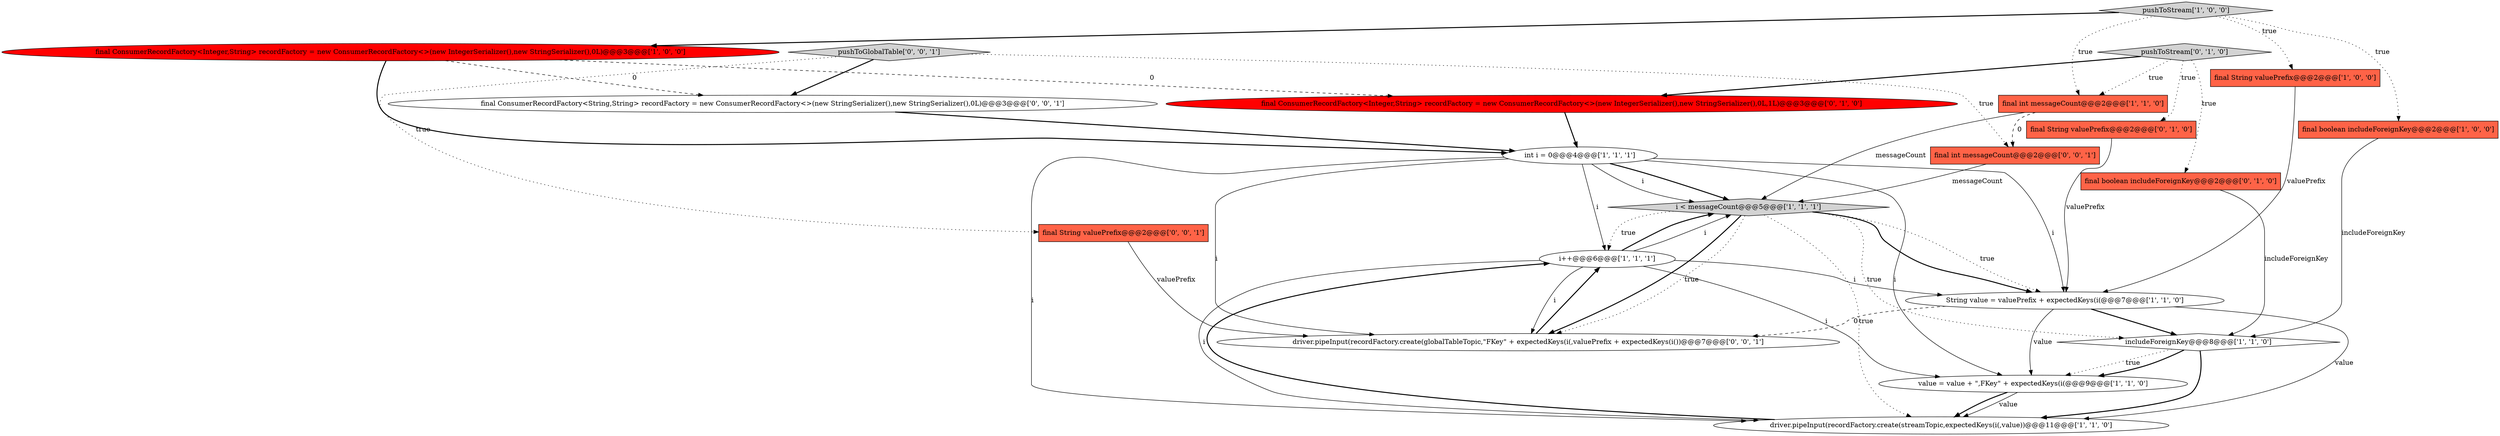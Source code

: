 digraph {
18 [style = filled, label = "final ConsumerRecordFactory<String,String> recordFactory = new ConsumerRecordFactory<>(new StringSerializer(),new StringSerializer(),0L)@@@3@@@['0', '0', '1']", fillcolor = white, shape = ellipse image = "AAA0AAABBB3BBB"];
10 [style = filled, label = "i < messageCount@@@5@@@['1', '1', '1']", fillcolor = lightgray, shape = diamond image = "AAA0AAABBB1BBB"];
6 [style = filled, label = "final ConsumerRecordFactory<Integer,String> recordFactory = new ConsumerRecordFactory<>(new IntegerSerializer(),new StringSerializer(),0L)@@@3@@@['1', '0', '0']", fillcolor = red, shape = ellipse image = "AAA1AAABBB1BBB"];
15 [style = filled, label = "final ConsumerRecordFactory<Integer,String> recordFactory = new ConsumerRecordFactory<>(new IntegerSerializer(),new StringSerializer(),0L,1L)@@@3@@@['0', '1', '0']", fillcolor = red, shape = ellipse image = "AAA1AAABBB2BBB"];
11 [style = filled, label = "value = value + \",FKey\" + expectedKeys(i(@@@9@@@['1', '1', '0']", fillcolor = white, shape = ellipse image = "AAA0AAABBB1BBB"];
13 [style = filled, label = "pushToStream['0', '1', '0']", fillcolor = lightgray, shape = diamond image = "AAA0AAABBB2BBB"];
2 [style = filled, label = "pushToStream['1', '0', '0']", fillcolor = lightgray, shape = diamond image = "AAA0AAABBB1BBB"];
12 [style = filled, label = "final boolean includeForeignKey@@@2@@@['0', '1', '0']", fillcolor = tomato, shape = box image = "AAA0AAABBB2BBB"];
7 [style = filled, label = "i++@@@6@@@['1', '1', '1']", fillcolor = white, shape = ellipse image = "AAA0AAABBB1BBB"];
14 [style = filled, label = "final String valuePrefix@@@2@@@['0', '1', '0']", fillcolor = tomato, shape = box image = "AAA0AAABBB2BBB"];
8 [style = filled, label = "includeForeignKey@@@8@@@['1', '1', '0']", fillcolor = white, shape = diamond image = "AAA0AAABBB1BBB"];
0 [style = filled, label = "final String valuePrefix@@@2@@@['1', '0', '0']", fillcolor = tomato, shape = box image = "AAA0AAABBB1BBB"];
4 [style = filled, label = "int i = 0@@@4@@@['1', '1', '1']", fillcolor = white, shape = ellipse image = "AAA0AAABBB1BBB"];
16 [style = filled, label = "final String valuePrefix@@@2@@@['0', '0', '1']", fillcolor = tomato, shape = box image = "AAA0AAABBB3BBB"];
3 [style = filled, label = "final boolean includeForeignKey@@@2@@@['1', '0', '0']", fillcolor = tomato, shape = box image = "AAA0AAABBB1BBB"];
20 [style = filled, label = "driver.pipeInput(recordFactory.create(globalTableTopic,\"FKey\" + expectedKeys(i(,valuePrefix + expectedKeys(i())@@@7@@@['0', '0', '1']", fillcolor = white, shape = ellipse image = "AAA0AAABBB3BBB"];
5 [style = filled, label = "final int messageCount@@@2@@@['1', '1', '0']", fillcolor = tomato, shape = box image = "AAA0AAABBB1BBB"];
19 [style = filled, label = "pushToGlobalTable['0', '0', '1']", fillcolor = lightgray, shape = diamond image = "AAA0AAABBB3BBB"];
1 [style = filled, label = "String value = valuePrefix + expectedKeys(i(@@@7@@@['1', '1', '0']", fillcolor = white, shape = ellipse image = "AAA0AAABBB1BBB"];
9 [style = filled, label = "driver.pipeInput(recordFactory.create(streamTopic,expectedKeys(i(,value))@@@11@@@['1', '1', '0']", fillcolor = white, shape = ellipse image = "AAA0AAABBB1BBB"];
17 [style = filled, label = "final int messageCount@@@2@@@['0', '0', '1']", fillcolor = tomato, shape = box image = "AAA0AAABBB3BBB"];
4->7 [style = solid, label="i"];
2->3 [style = dotted, label="true"];
4->10 [style = bold, label=""];
4->20 [style = solid, label="i"];
4->11 [style = solid, label="i"];
4->9 [style = solid, label="i"];
10->8 [style = dotted, label="true"];
12->8 [style = solid, label="includeForeignKey"];
10->20 [style = bold, label=""];
19->18 [style = bold, label=""];
1->8 [style = bold, label=""];
2->0 [style = dotted, label="true"];
13->12 [style = dotted, label="true"];
7->20 [style = solid, label="i"];
7->10 [style = bold, label=""];
2->6 [style = bold, label=""];
19->17 [style = dotted, label="true"];
7->1 [style = solid, label="i"];
0->1 [style = solid, label="valuePrefix"];
4->1 [style = solid, label="i"];
13->5 [style = dotted, label="true"];
7->10 [style = solid, label="i"];
9->7 [style = bold, label=""];
11->9 [style = bold, label=""];
10->9 [style = dotted, label="true"];
7->9 [style = solid, label="i"];
6->18 [style = dashed, label="0"];
1->20 [style = dashed, label="0"];
3->8 [style = solid, label="includeForeignKey"];
6->4 [style = bold, label=""];
11->9 [style = solid, label="value"];
5->17 [style = dashed, label="0"];
18->4 [style = bold, label=""];
6->15 [style = dashed, label="0"];
10->20 [style = dotted, label="true"];
15->4 [style = bold, label=""];
4->10 [style = solid, label="i"];
8->9 [style = bold, label=""];
17->10 [style = solid, label="messageCount"];
16->20 [style = solid, label="valuePrefix"];
8->11 [style = dotted, label="true"];
19->16 [style = dotted, label="true"];
13->15 [style = bold, label=""];
10->1 [style = dotted, label="true"];
1->9 [style = solid, label="value"];
20->7 [style = bold, label=""];
2->5 [style = dotted, label="true"];
10->1 [style = bold, label=""];
13->14 [style = dotted, label="true"];
8->11 [style = bold, label=""];
14->1 [style = solid, label="valuePrefix"];
10->7 [style = dotted, label="true"];
5->10 [style = solid, label="messageCount"];
7->11 [style = solid, label="i"];
1->11 [style = solid, label="value"];
}
